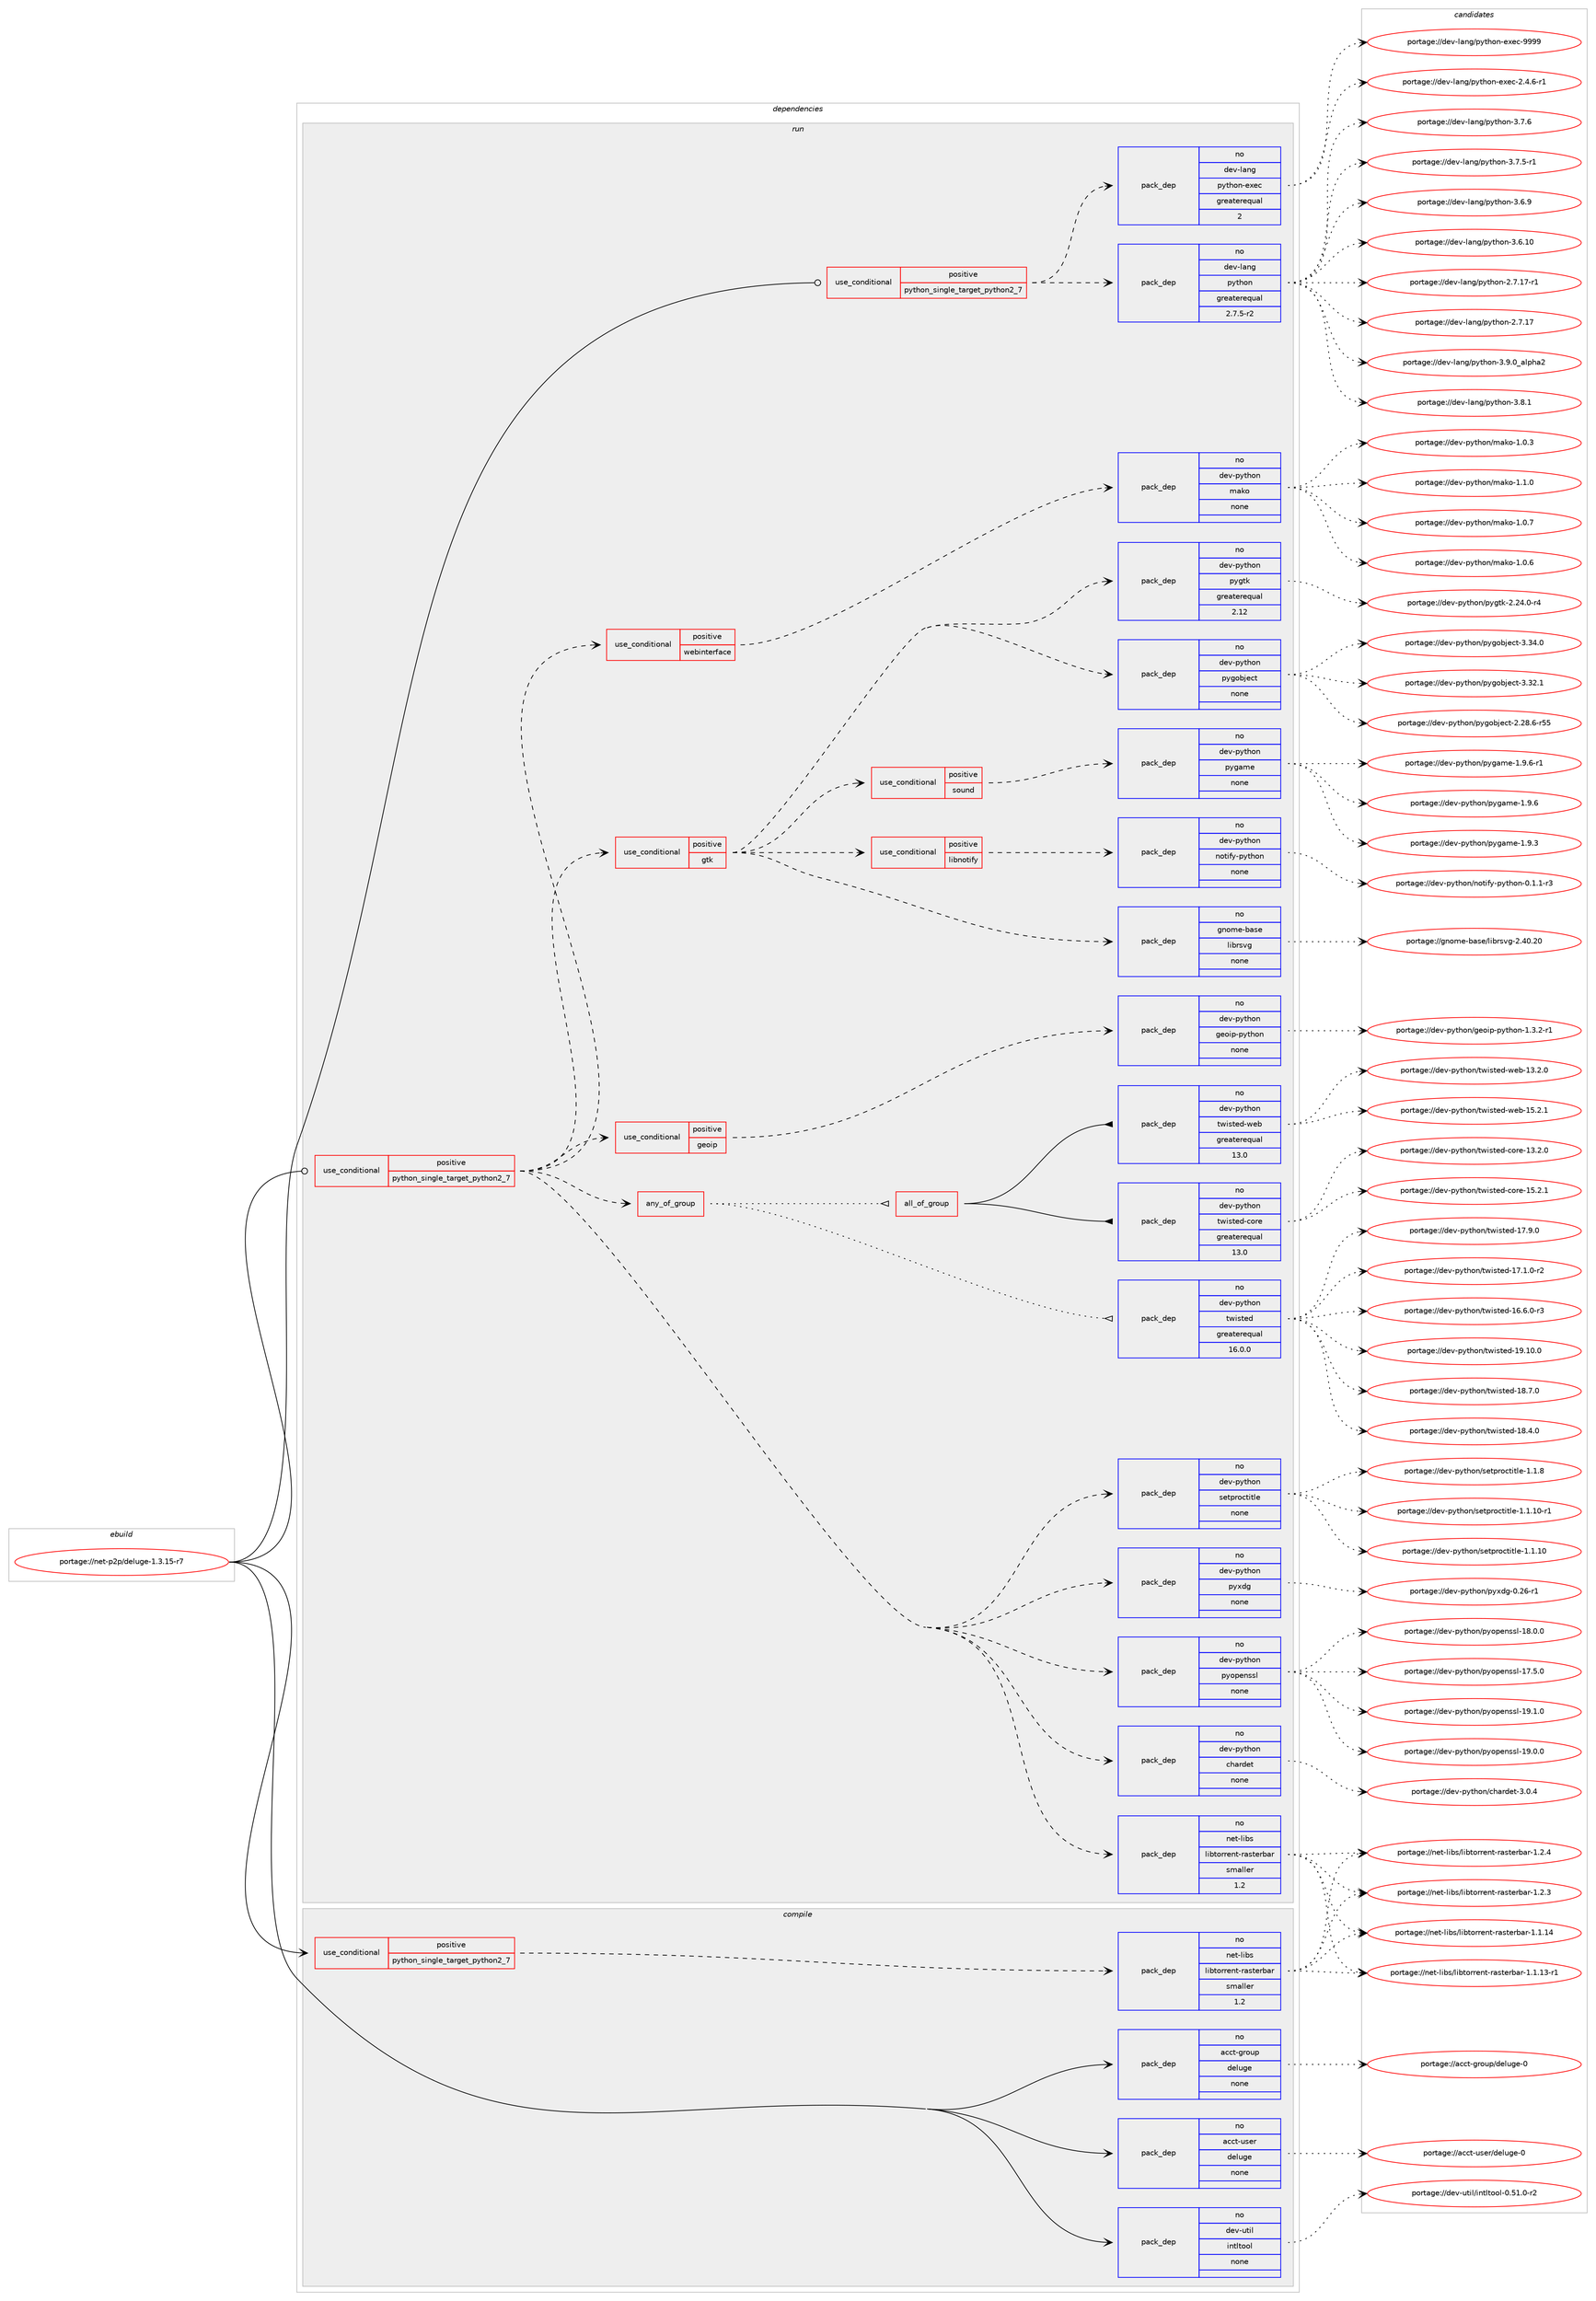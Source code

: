 digraph prolog {

# *************
# Graph options
# *************

newrank=true;
concentrate=true;
compound=true;
graph [rankdir=LR,fontname=Helvetica,fontsize=10,ranksep=1.5];#, ranksep=2.5, nodesep=0.2];
edge  [arrowhead=vee];
node  [fontname=Helvetica,fontsize=10];

# **********
# The ebuild
# **********

subgraph cluster_leftcol {
color=gray;
rank=same;
label=<<i>ebuild</i>>;
id [label="portage://net-p2p/deluge-1.3.15-r7", color=red, width=4, href="../net-p2p/deluge-1.3.15-r7.svg"];
}

# ****************
# The dependencies
# ****************

subgraph cluster_midcol {
color=gray;
label=<<i>dependencies</i>>;
subgraph cluster_compile {
fillcolor="#eeeeee";
style=filled;
label=<<i>compile</i>>;
subgraph cond24657 {
dependency120825 [label=<<TABLE BORDER="0" CELLBORDER="1" CELLSPACING="0" CELLPADDING="4"><TR><TD ROWSPAN="3" CELLPADDING="10">use_conditional</TD></TR><TR><TD>positive</TD></TR><TR><TD>python_single_target_python2_7</TD></TR></TABLE>>, shape=none, color=red];
subgraph pack94204 {
dependency120826 [label=<<TABLE BORDER="0" CELLBORDER="1" CELLSPACING="0" CELLPADDING="4" WIDTH="220"><TR><TD ROWSPAN="6" CELLPADDING="30">pack_dep</TD></TR><TR><TD WIDTH="110">no</TD></TR><TR><TD>net-libs</TD></TR><TR><TD>libtorrent-rasterbar</TD></TR><TR><TD>smaller</TD></TR><TR><TD>1.2</TD></TR></TABLE>>, shape=none, color=blue];
}
dependency120825:e -> dependency120826:w [weight=20,style="dashed",arrowhead="vee"];
}
id:e -> dependency120825:w [weight=20,style="solid",arrowhead="vee"];
subgraph pack94205 {
dependency120827 [label=<<TABLE BORDER="0" CELLBORDER="1" CELLSPACING="0" CELLPADDING="4" WIDTH="220"><TR><TD ROWSPAN="6" CELLPADDING="30">pack_dep</TD></TR><TR><TD WIDTH="110">no</TD></TR><TR><TD>acct-group</TD></TR><TR><TD>deluge</TD></TR><TR><TD>none</TD></TR><TR><TD></TD></TR></TABLE>>, shape=none, color=blue];
}
id:e -> dependency120827:w [weight=20,style="solid",arrowhead="vee"];
subgraph pack94206 {
dependency120828 [label=<<TABLE BORDER="0" CELLBORDER="1" CELLSPACING="0" CELLPADDING="4" WIDTH="220"><TR><TD ROWSPAN="6" CELLPADDING="30">pack_dep</TD></TR><TR><TD WIDTH="110">no</TD></TR><TR><TD>acct-user</TD></TR><TR><TD>deluge</TD></TR><TR><TD>none</TD></TR><TR><TD></TD></TR></TABLE>>, shape=none, color=blue];
}
id:e -> dependency120828:w [weight=20,style="solid",arrowhead="vee"];
subgraph pack94207 {
dependency120829 [label=<<TABLE BORDER="0" CELLBORDER="1" CELLSPACING="0" CELLPADDING="4" WIDTH="220"><TR><TD ROWSPAN="6" CELLPADDING="30">pack_dep</TD></TR><TR><TD WIDTH="110">no</TD></TR><TR><TD>dev-util</TD></TR><TR><TD>intltool</TD></TR><TR><TD>none</TD></TR><TR><TD></TD></TR></TABLE>>, shape=none, color=blue];
}
id:e -> dependency120829:w [weight=20,style="solid",arrowhead="vee"];
}
subgraph cluster_compileandrun {
fillcolor="#eeeeee";
style=filled;
label=<<i>compile and run</i>>;
}
subgraph cluster_run {
fillcolor="#eeeeee";
style=filled;
label=<<i>run</i>>;
subgraph cond24658 {
dependency120830 [label=<<TABLE BORDER="0" CELLBORDER="1" CELLSPACING="0" CELLPADDING="4"><TR><TD ROWSPAN="3" CELLPADDING="10">use_conditional</TD></TR><TR><TD>positive</TD></TR><TR><TD>python_single_target_python2_7</TD></TR></TABLE>>, shape=none, color=red];
subgraph pack94208 {
dependency120831 [label=<<TABLE BORDER="0" CELLBORDER="1" CELLSPACING="0" CELLPADDING="4" WIDTH="220"><TR><TD ROWSPAN="6" CELLPADDING="30">pack_dep</TD></TR><TR><TD WIDTH="110">no</TD></TR><TR><TD>dev-lang</TD></TR><TR><TD>python</TD></TR><TR><TD>greaterequal</TD></TR><TR><TD>2.7.5-r2</TD></TR></TABLE>>, shape=none, color=blue];
}
dependency120830:e -> dependency120831:w [weight=20,style="dashed",arrowhead="vee"];
subgraph pack94209 {
dependency120832 [label=<<TABLE BORDER="0" CELLBORDER="1" CELLSPACING="0" CELLPADDING="4" WIDTH="220"><TR><TD ROWSPAN="6" CELLPADDING="30">pack_dep</TD></TR><TR><TD WIDTH="110">no</TD></TR><TR><TD>dev-lang</TD></TR><TR><TD>python-exec</TD></TR><TR><TD>greaterequal</TD></TR><TR><TD>2</TD></TR></TABLE>>, shape=none, color=blue];
}
dependency120830:e -> dependency120832:w [weight=20,style="dashed",arrowhead="vee"];
}
id:e -> dependency120830:w [weight=20,style="solid",arrowhead="odot"];
subgraph cond24659 {
dependency120833 [label=<<TABLE BORDER="0" CELLBORDER="1" CELLSPACING="0" CELLPADDING="4"><TR><TD ROWSPAN="3" CELLPADDING="10">use_conditional</TD></TR><TR><TD>positive</TD></TR><TR><TD>python_single_target_python2_7</TD></TR></TABLE>>, shape=none, color=red];
subgraph pack94210 {
dependency120834 [label=<<TABLE BORDER="0" CELLBORDER="1" CELLSPACING="0" CELLPADDING="4" WIDTH="220"><TR><TD ROWSPAN="6" CELLPADDING="30">pack_dep</TD></TR><TR><TD WIDTH="110">no</TD></TR><TR><TD>net-libs</TD></TR><TR><TD>libtorrent-rasterbar</TD></TR><TR><TD>smaller</TD></TR><TR><TD>1.2</TD></TR></TABLE>>, shape=none, color=blue];
}
dependency120833:e -> dependency120834:w [weight=20,style="dashed",arrowhead="vee"];
subgraph pack94211 {
dependency120835 [label=<<TABLE BORDER="0" CELLBORDER="1" CELLSPACING="0" CELLPADDING="4" WIDTH="220"><TR><TD ROWSPAN="6" CELLPADDING="30">pack_dep</TD></TR><TR><TD WIDTH="110">no</TD></TR><TR><TD>dev-python</TD></TR><TR><TD>chardet</TD></TR><TR><TD>none</TD></TR><TR><TD></TD></TR></TABLE>>, shape=none, color=blue];
}
dependency120833:e -> dependency120835:w [weight=20,style="dashed",arrowhead="vee"];
subgraph pack94212 {
dependency120836 [label=<<TABLE BORDER="0" CELLBORDER="1" CELLSPACING="0" CELLPADDING="4" WIDTH="220"><TR><TD ROWSPAN="6" CELLPADDING="30">pack_dep</TD></TR><TR><TD WIDTH="110">no</TD></TR><TR><TD>dev-python</TD></TR><TR><TD>pyopenssl</TD></TR><TR><TD>none</TD></TR><TR><TD></TD></TR></TABLE>>, shape=none, color=blue];
}
dependency120833:e -> dependency120836:w [weight=20,style="dashed",arrowhead="vee"];
subgraph pack94213 {
dependency120837 [label=<<TABLE BORDER="0" CELLBORDER="1" CELLSPACING="0" CELLPADDING="4" WIDTH="220"><TR><TD ROWSPAN="6" CELLPADDING="30">pack_dep</TD></TR><TR><TD WIDTH="110">no</TD></TR><TR><TD>dev-python</TD></TR><TR><TD>pyxdg</TD></TR><TR><TD>none</TD></TR><TR><TD></TD></TR></TABLE>>, shape=none, color=blue];
}
dependency120833:e -> dependency120837:w [weight=20,style="dashed",arrowhead="vee"];
subgraph pack94214 {
dependency120838 [label=<<TABLE BORDER="0" CELLBORDER="1" CELLSPACING="0" CELLPADDING="4" WIDTH="220"><TR><TD ROWSPAN="6" CELLPADDING="30">pack_dep</TD></TR><TR><TD WIDTH="110">no</TD></TR><TR><TD>dev-python</TD></TR><TR><TD>setproctitle</TD></TR><TR><TD>none</TD></TR><TR><TD></TD></TR></TABLE>>, shape=none, color=blue];
}
dependency120833:e -> dependency120838:w [weight=20,style="dashed",arrowhead="vee"];
subgraph any1861 {
dependency120839 [label=<<TABLE BORDER="0" CELLBORDER="1" CELLSPACING="0" CELLPADDING="4"><TR><TD CELLPADDING="10">any_of_group</TD></TR></TABLE>>, shape=none, color=red];subgraph pack94215 {
dependency120840 [label=<<TABLE BORDER="0" CELLBORDER="1" CELLSPACING="0" CELLPADDING="4" WIDTH="220"><TR><TD ROWSPAN="6" CELLPADDING="30">pack_dep</TD></TR><TR><TD WIDTH="110">no</TD></TR><TR><TD>dev-python</TD></TR><TR><TD>twisted</TD></TR><TR><TD>greaterequal</TD></TR><TR><TD>16.0.0</TD></TR></TABLE>>, shape=none, color=blue];
}
dependency120839:e -> dependency120840:w [weight=20,style="dotted",arrowhead="oinv"];
subgraph all106 {
dependency120841 [label=<<TABLE BORDER="0" CELLBORDER="1" CELLSPACING="0" CELLPADDING="4"><TR><TD CELLPADDING="10">all_of_group</TD></TR></TABLE>>, shape=none, color=red];subgraph pack94216 {
dependency120842 [label=<<TABLE BORDER="0" CELLBORDER="1" CELLSPACING="0" CELLPADDING="4" WIDTH="220"><TR><TD ROWSPAN="6" CELLPADDING="30">pack_dep</TD></TR><TR><TD WIDTH="110">no</TD></TR><TR><TD>dev-python</TD></TR><TR><TD>twisted-core</TD></TR><TR><TD>greaterequal</TD></TR><TR><TD>13.0</TD></TR></TABLE>>, shape=none, color=blue];
}
dependency120841:e -> dependency120842:w [weight=20,style="solid",arrowhead="inv"];
subgraph pack94217 {
dependency120843 [label=<<TABLE BORDER="0" CELLBORDER="1" CELLSPACING="0" CELLPADDING="4" WIDTH="220"><TR><TD ROWSPAN="6" CELLPADDING="30">pack_dep</TD></TR><TR><TD WIDTH="110">no</TD></TR><TR><TD>dev-python</TD></TR><TR><TD>twisted-web</TD></TR><TR><TD>greaterequal</TD></TR><TR><TD>13.0</TD></TR></TABLE>>, shape=none, color=blue];
}
dependency120841:e -> dependency120843:w [weight=20,style="solid",arrowhead="inv"];
}
dependency120839:e -> dependency120841:w [weight=20,style="dotted",arrowhead="oinv"];
}
dependency120833:e -> dependency120839:w [weight=20,style="dashed",arrowhead="vee"];
subgraph cond24660 {
dependency120844 [label=<<TABLE BORDER="0" CELLBORDER="1" CELLSPACING="0" CELLPADDING="4"><TR><TD ROWSPAN="3" CELLPADDING="10">use_conditional</TD></TR><TR><TD>positive</TD></TR><TR><TD>geoip</TD></TR></TABLE>>, shape=none, color=red];
subgraph pack94218 {
dependency120845 [label=<<TABLE BORDER="0" CELLBORDER="1" CELLSPACING="0" CELLPADDING="4" WIDTH="220"><TR><TD ROWSPAN="6" CELLPADDING="30">pack_dep</TD></TR><TR><TD WIDTH="110">no</TD></TR><TR><TD>dev-python</TD></TR><TR><TD>geoip-python</TD></TR><TR><TD>none</TD></TR><TR><TD></TD></TR></TABLE>>, shape=none, color=blue];
}
dependency120844:e -> dependency120845:w [weight=20,style="dashed",arrowhead="vee"];
}
dependency120833:e -> dependency120844:w [weight=20,style="dashed",arrowhead="vee"];
subgraph cond24661 {
dependency120846 [label=<<TABLE BORDER="0" CELLBORDER="1" CELLSPACING="0" CELLPADDING="4"><TR><TD ROWSPAN="3" CELLPADDING="10">use_conditional</TD></TR><TR><TD>positive</TD></TR><TR><TD>gtk</TD></TR></TABLE>>, shape=none, color=red];
subgraph cond24662 {
dependency120847 [label=<<TABLE BORDER="0" CELLBORDER="1" CELLSPACING="0" CELLPADDING="4"><TR><TD ROWSPAN="3" CELLPADDING="10">use_conditional</TD></TR><TR><TD>positive</TD></TR><TR><TD>sound</TD></TR></TABLE>>, shape=none, color=red];
subgraph pack94219 {
dependency120848 [label=<<TABLE BORDER="0" CELLBORDER="1" CELLSPACING="0" CELLPADDING="4" WIDTH="220"><TR><TD ROWSPAN="6" CELLPADDING="30">pack_dep</TD></TR><TR><TD WIDTH="110">no</TD></TR><TR><TD>dev-python</TD></TR><TR><TD>pygame</TD></TR><TR><TD>none</TD></TR><TR><TD></TD></TR></TABLE>>, shape=none, color=blue];
}
dependency120847:e -> dependency120848:w [weight=20,style="dashed",arrowhead="vee"];
}
dependency120846:e -> dependency120847:w [weight=20,style="dashed",arrowhead="vee"];
subgraph pack94220 {
dependency120849 [label=<<TABLE BORDER="0" CELLBORDER="1" CELLSPACING="0" CELLPADDING="4" WIDTH="220"><TR><TD ROWSPAN="6" CELLPADDING="30">pack_dep</TD></TR><TR><TD WIDTH="110">no</TD></TR><TR><TD>dev-python</TD></TR><TR><TD>pygobject</TD></TR><TR><TD>none</TD></TR><TR><TD></TD></TR></TABLE>>, shape=none, color=blue];
}
dependency120846:e -> dependency120849:w [weight=20,style="dashed",arrowhead="vee"];
subgraph pack94221 {
dependency120850 [label=<<TABLE BORDER="0" CELLBORDER="1" CELLSPACING="0" CELLPADDING="4" WIDTH="220"><TR><TD ROWSPAN="6" CELLPADDING="30">pack_dep</TD></TR><TR><TD WIDTH="110">no</TD></TR><TR><TD>dev-python</TD></TR><TR><TD>pygtk</TD></TR><TR><TD>greaterequal</TD></TR><TR><TD>2.12</TD></TR></TABLE>>, shape=none, color=blue];
}
dependency120846:e -> dependency120850:w [weight=20,style="dashed",arrowhead="vee"];
subgraph pack94222 {
dependency120851 [label=<<TABLE BORDER="0" CELLBORDER="1" CELLSPACING="0" CELLPADDING="4" WIDTH="220"><TR><TD ROWSPAN="6" CELLPADDING="30">pack_dep</TD></TR><TR><TD WIDTH="110">no</TD></TR><TR><TD>gnome-base</TD></TR><TR><TD>librsvg</TD></TR><TR><TD>none</TD></TR><TR><TD></TD></TR></TABLE>>, shape=none, color=blue];
}
dependency120846:e -> dependency120851:w [weight=20,style="dashed",arrowhead="vee"];
subgraph cond24663 {
dependency120852 [label=<<TABLE BORDER="0" CELLBORDER="1" CELLSPACING="0" CELLPADDING="4"><TR><TD ROWSPAN="3" CELLPADDING="10">use_conditional</TD></TR><TR><TD>positive</TD></TR><TR><TD>libnotify</TD></TR></TABLE>>, shape=none, color=red];
subgraph pack94223 {
dependency120853 [label=<<TABLE BORDER="0" CELLBORDER="1" CELLSPACING="0" CELLPADDING="4" WIDTH="220"><TR><TD ROWSPAN="6" CELLPADDING="30">pack_dep</TD></TR><TR><TD WIDTH="110">no</TD></TR><TR><TD>dev-python</TD></TR><TR><TD>notify-python</TD></TR><TR><TD>none</TD></TR><TR><TD></TD></TR></TABLE>>, shape=none, color=blue];
}
dependency120852:e -> dependency120853:w [weight=20,style="dashed",arrowhead="vee"];
}
dependency120846:e -> dependency120852:w [weight=20,style="dashed",arrowhead="vee"];
}
dependency120833:e -> dependency120846:w [weight=20,style="dashed",arrowhead="vee"];
subgraph cond24664 {
dependency120854 [label=<<TABLE BORDER="0" CELLBORDER="1" CELLSPACING="0" CELLPADDING="4"><TR><TD ROWSPAN="3" CELLPADDING="10">use_conditional</TD></TR><TR><TD>positive</TD></TR><TR><TD>webinterface</TD></TR></TABLE>>, shape=none, color=red];
subgraph pack94224 {
dependency120855 [label=<<TABLE BORDER="0" CELLBORDER="1" CELLSPACING="0" CELLPADDING="4" WIDTH="220"><TR><TD ROWSPAN="6" CELLPADDING="30">pack_dep</TD></TR><TR><TD WIDTH="110">no</TD></TR><TR><TD>dev-python</TD></TR><TR><TD>mako</TD></TR><TR><TD>none</TD></TR><TR><TD></TD></TR></TABLE>>, shape=none, color=blue];
}
dependency120854:e -> dependency120855:w [weight=20,style="dashed",arrowhead="vee"];
}
dependency120833:e -> dependency120854:w [weight=20,style="dashed",arrowhead="vee"];
}
id:e -> dependency120833:w [weight=20,style="solid",arrowhead="odot"];
}
}

# **************
# The candidates
# **************

subgraph cluster_choices {
rank=same;
color=gray;
label=<<i>candidates</i>>;

subgraph choice94204 {
color=black;
nodesep=1;
choice1101011164510810598115471081059811611111411410111011645114971151161011149897114454946504652 [label="portage://net-libs/libtorrent-rasterbar-1.2.4", color=red, width=4,href="../net-libs/libtorrent-rasterbar-1.2.4.svg"];
choice1101011164510810598115471081059811611111411410111011645114971151161011149897114454946504651 [label="portage://net-libs/libtorrent-rasterbar-1.2.3", color=red, width=4,href="../net-libs/libtorrent-rasterbar-1.2.3.svg"];
choice110101116451081059811547108105981161111141141011101164511497115116101114989711445494649464952 [label="portage://net-libs/libtorrent-rasterbar-1.1.14", color=red, width=4,href="../net-libs/libtorrent-rasterbar-1.1.14.svg"];
choice1101011164510810598115471081059811611111411410111011645114971151161011149897114454946494649514511449 [label="portage://net-libs/libtorrent-rasterbar-1.1.13-r1", color=red, width=4,href="../net-libs/libtorrent-rasterbar-1.1.13-r1.svg"];
dependency120826:e -> choice1101011164510810598115471081059811611111411410111011645114971151161011149897114454946504652:w [style=dotted,weight="100"];
dependency120826:e -> choice1101011164510810598115471081059811611111411410111011645114971151161011149897114454946504651:w [style=dotted,weight="100"];
dependency120826:e -> choice110101116451081059811547108105981161111141141011101164511497115116101114989711445494649464952:w [style=dotted,weight="100"];
dependency120826:e -> choice1101011164510810598115471081059811611111411410111011645114971151161011149897114454946494649514511449:w [style=dotted,weight="100"];
}
subgraph choice94205 {
color=black;
nodesep=1;
choice97999911645103114111117112471001011081171031014548 [label="portage://acct-group/deluge-0", color=red, width=4,href="../acct-group/deluge-0.svg"];
dependency120827:e -> choice97999911645103114111117112471001011081171031014548:w [style=dotted,weight="100"];
}
subgraph choice94206 {
color=black;
nodesep=1;
choice97999911645117115101114471001011081171031014548 [label="portage://acct-user/deluge-0", color=red, width=4,href="../acct-user/deluge-0.svg"];
dependency120828:e -> choice97999911645117115101114471001011081171031014548:w [style=dotted,weight="100"];
}
subgraph choice94207 {
color=black;
nodesep=1;
choice1001011184511711610510847105110116108116111111108454846534946484511450 [label="portage://dev-util/intltool-0.51.0-r2", color=red, width=4,href="../dev-util/intltool-0.51.0-r2.svg"];
dependency120829:e -> choice1001011184511711610510847105110116108116111111108454846534946484511450:w [style=dotted,weight="100"];
}
subgraph choice94208 {
color=black;
nodesep=1;
choice10010111845108971101034711212111610411111045514657464895971081121049750 [label="portage://dev-lang/python-3.9.0_alpha2", color=red, width=4,href="../dev-lang/python-3.9.0_alpha2.svg"];
choice100101118451089711010347112121116104111110455146564649 [label="portage://dev-lang/python-3.8.1", color=red, width=4,href="../dev-lang/python-3.8.1.svg"];
choice100101118451089711010347112121116104111110455146554654 [label="portage://dev-lang/python-3.7.6", color=red, width=4,href="../dev-lang/python-3.7.6.svg"];
choice1001011184510897110103471121211161041111104551465546534511449 [label="portage://dev-lang/python-3.7.5-r1", color=red, width=4,href="../dev-lang/python-3.7.5-r1.svg"];
choice100101118451089711010347112121116104111110455146544657 [label="portage://dev-lang/python-3.6.9", color=red, width=4,href="../dev-lang/python-3.6.9.svg"];
choice10010111845108971101034711212111610411111045514654464948 [label="portage://dev-lang/python-3.6.10", color=red, width=4,href="../dev-lang/python-3.6.10.svg"];
choice100101118451089711010347112121116104111110455046554649554511449 [label="portage://dev-lang/python-2.7.17-r1", color=red, width=4,href="../dev-lang/python-2.7.17-r1.svg"];
choice10010111845108971101034711212111610411111045504655464955 [label="portage://dev-lang/python-2.7.17", color=red, width=4,href="../dev-lang/python-2.7.17.svg"];
dependency120831:e -> choice10010111845108971101034711212111610411111045514657464895971081121049750:w [style=dotted,weight="100"];
dependency120831:e -> choice100101118451089711010347112121116104111110455146564649:w [style=dotted,weight="100"];
dependency120831:e -> choice100101118451089711010347112121116104111110455146554654:w [style=dotted,weight="100"];
dependency120831:e -> choice1001011184510897110103471121211161041111104551465546534511449:w [style=dotted,weight="100"];
dependency120831:e -> choice100101118451089711010347112121116104111110455146544657:w [style=dotted,weight="100"];
dependency120831:e -> choice10010111845108971101034711212111610411111045514654464948:w [style=dotted,weight="100"];
dependency120831:e -> choice100101118451089711010347112121116104111110455046554649554511449:w [style=dotted,weight="100"];
dependency120831:e -> choice10010111845108971101034711212111610411111045504655464955:w [style=dotted,weight="100"];
}
subgraph choice94209 {
color=black;
nodesep=1;
choice10010111845108971101034711212111610411111045101120101994557575757 [label="portage://dev-lang/python-exec-9999", color=red, width=4,href="../dev-lang/python-exec-9999.svg"];
choice10010111845108971101034711212111610411111045101120101994550465246544511449 [label="portage://dev-lang/python-exec-2.4.6-r1", color=red, width=4,href="../dev-lang/python-exec-2.4.6-r1.svg"];
dependency120832:e -> choice10010111845108971101034711212111610411111045101120101994557575757:w [style=dotted,weight="100"];
dependency120832:e -> choice10010111845108971101034711212111610411111045101120101994550465246544511449:w [style=dotted,weight="100"];
}
subgraph choice94210 {
color=black;
nodesep=1;
choice1101011164510810598115471081059811611111411410111011645114971151161011149897114454946504652 [label="portage://net-libs/libtorrent-rasterbar-1.2.4", color=red, width=4,href="../net-libs/libtorrent-rasterbar-1.2.4.svg"];
choice1101011164510810598115471081059811611111411410111011645114971151161011149897114454946504651 [label="portage://net-libs/libtorrent-rasterbar-1.2.3", color=red, width=4,href="../net-libs/libtorrent-rasterbar-1.2.3.svg"];
choice110101116451081059811547108105981161111141141011101164511497115116101114989711445494649464952 [label="portage://net-libs/libtorrent-rasterbar-1.1.14", color=red, width=4,href="../net-libs/libtorrent-rasterbar-1.1.14.svg"];
choice1101011164510810598115471081059811611111411410111011645114971151161011149897114454946494649514511449 [label="portage://net-libs/libtorrent-rasterbar-1.1.13-r1", color=red, width=4,href="../net-libs/libtorrent-rasterbar-1.1.13-r1.svg"];
dependency120834:e -> choice1101011164510810598115471081059811611111411410111011645114971151161011149897114454946504652:w [style=dotted,weight="100"];
dependency120834:e -> choice1101011164510810598115471081059811611111411410111011645114971151161011149897114454946504651:w [style=dotted,weight="100"];
dependency120834:e -> choice110101116451081059811547108105981161111141141011101164511497115116101114989711445494649464952:w [style=dotted,weight="100"];
dependency120834:e -> choice1101011164510810598115471081059811611111411410111011645114971151161011149897114454946494649514511449:w [style=dotted,weight="100"];
}
subgraph choice94211 {
color=black;
nodesep=1;
choice10010111845112121116104111110479910497114100101116455146484652 [label="portage://dev-python/chardet-3.0.4", color=red, width=4,href="../dev-python/chardet-3.0.4.svg"];
dependency120835:e -> choice10010111845112121116104111110479910497114100101116455146484652:w [style=dotted,weight="100"];
}
subgraph choice94212 {
color=black;
nodesep=1;
choice100101118451121211161041111104711212111111210111011511510845495746494648 [label="portage://dev-python/pyopenssl-19.1.0", color=red, width=4,href="../dev-python/pyopenssl-19.1.0.svg"];
choice100101118451121211161041111104711212111111210111011511510845495746484648 [label="portage://dev-python/pyopenssl-19.0.0", color=red, width=4,href="../dev-python/pyopenssl-19.0.0.svg"];
choice100101118451121211161041111104711212111111210111011511510845495646484648 [label="portage://dev-python/pyopenssl-18.0.0", color=red, width=4,href="../dev-python/pyopenssl-18.0.0.svg"];
choice100101118451121211161041111104711212111111210111011511510845495546534648 [label="portage://dev-python/pyopenssl-17.5.0", color=red, width=4,href="../dev-python/pyopenssl-17.5.0.svg"];
dependency120836:e -> choice100101118451121211161041111104711212111111210111011511510845495746494648:w [style=dotted,weight="100"];
dependency120836:e -> choice100101118451121211161041111104711212111111210111011511510845495746484648:w [style=dotted,weight="100"];
dependency120836:e -> choice100101118451121211161041111104711212111111210111011511510845495646484648:w [style=dotted,weight="100"];
dependency120836:e -> choice100101118451121211161041111104711212111111210111011511510845495546534648:w [style=dotted,weight="100"];
}
subgraph choice94213 {
color=black;
nodesep=1;
choice100101118451121211161041111104711212112010010345484650544511449 [label="portage://dev-python/pyxdg-0.26-r1", color=red, width=4,href="../dev-python/pyxdg-0.26-r1.svg"];
dependency120837:e -> choice100101118451121211161041111104711212112010010345484650544511449:w [style=dotted,weight="100"];
}
subgraph choice94214 {
color=black;
nodesep=1;
choice100101118451121211161041111104711510111611211411199116105116108101454946494656 [label="portage://dev-python/setproctitle-1.1.8", color=red, width=4,href="../dev-python/setproctitle-1.1.8.svg"];
choice100101118451121211161041111104711510111611211411199116105116108101454946494649484511449 [label="portage://dev-python/setproctitle-1.1.10-r1", color=red, width=4,href="../dev-python/setproctitle-1.1.10-r1.svg"];
choice10010111845112121116104111110471151011161121141119911610511610810145494649464948 [label="portage://dev-python/setproctitle-1.1.10", color=red, width=4,href="../dev-python/setproctitle-1.1.10.svg"];
dependency120838:e -> choice100101118451121211161041111104711510111611211411199116105116108101454946494656:w [style=dotted,weight="100"];
dependency120838:e -> choice100101118451121211161041111104711510111611211411199116105116108101454946494649484511449:w [style=dotted,weight="100"];
dependency120838:e -> choice10010111845112121116104111110471151011161121141119911610511610810145494649464948:w [style=dotted,weight="100"];
}
subgraph choice94215 {
color=black;
nodesep=1;
choice10010111845112121116104111110471161191051151161011004549574649484648 [label="portage://dev-python/twisted-19.10.0", color=red, width=4,href="../dev-python/twisted-19.10.0.svg"];
choice100101118451121211161041111104711611910511511610110045495646554648 [label="portage://dev-python/twisted-18.7.0", color=red, width=4,href="../dev-python/twisted-18.7.0.svg"];
choice100101118451121211161041111104711611910511511610110045495646524648 [label="portage://dev-python/twisted-18.4.0", color=red, width=4,href="../dev-python/twisted-18.4.0.svg"];
choice100101118451121211161041111104711611910511511610110045495546574648 [label="portage://dev-python/twisted-17.9.0", color=red, width=4,href="../dev-python/twisted-17.9.0.svg"];
choice1001011184511212111610411111047116119105115116101100454955464946484511450 [label="portage://dev-python/twisted-17.1.0-r2", color=red, width=4,href="../dev-python/twisted-17.1.0-r2.svg"];
choice1001011184511212111610411111047116119105115116101100454954465446484511451 [label="portage://dev-python/twisted-16.6.0-r3", color=red, width=4,href="../dev-python/twisted-16.6.0-r3.svg"];
dependency120840:e -> choice10010111845112121116104111110471161191051151161011004549574649484648:w [style=dotted,weight="100"];
dependency120840:e -> choice100101118451121211161041111104711611910511511610110045495646554648:w [style=dotted,weight="100"];
dependency120840:e -> choice100101118451121211161041111104711611910511511610110045495646524648:w [style=dotted,weight="100"];
dependency120840:e -> choice100101118451121211161041111104711611910511511610110045495546574648:w [style=dotted,weight="100"];
dependency120840:e -> choice1001011184511212111610411111047116119105115116101100454955464946484511450:w [style=dotted,weight="100"];
dependency120840:e -> choice1001011184511212111610411111047116119105115116101100454954465446484511451:w [style=dotted,weight="100"];
}
subgraph choice94216 {
color=black;
nodesep=1;
choice1001011184511212111610411111047116119105115116101100459911111410145495346504649 [label="portage://dev-python/twisted-core-15.2.1", color=red, width=4,href="../dev-python/twisted-core-15.2.1.svg"];
choice1001011184511212111610411111047116119105115116101100459911111410145495146504648 [label="portage://dev-python/twisted-core-13.2.0", color=red, width=4,href="../dev-python/twisted-core-13.2.0.svg"];
dependency120842:e -> choice1001011184511212111610411111047116119105115116101100459911111410145495346504649:w [style=dotted,weight="100"];
dependency120842:e -> choice1001011184511212111610411111047116119105115116101100459911111410145495146504648:w [style=dotted,weight="100"];
}
subgraph choice94217 {
color=black;
nodesep=1;
choice1001011184511212111610411111047116119105115116101100451191019845495346504649 [label="portage://dev-python/twisted-web-15.2.1", color=red, width=4,href="../dev-python/twisted-web-15.2.1.svg"];
choice1001011184511212111610411111047116119105115116101100451191019845495146504648 [label="portage://dev-python/twisted-web-13.2.0", color=red, width=4,href="../dev-python/twisted-web-13.2.0.svg"];
dependency120843:e -> choice1001011184511212111610411111047116119105115116101100451191019845495346504649:w [style=dotted,weight="100"];
dependency120843:e -> choice1001011184511212111610411111047116119105115116101100451191019845495146504648:w [style=dotted,weight="100"];
}
subgraph choice94218 {
color=black;
nodesep=1;
choice1001011184511212111610411111047103101111105112451121211161041111104549465146504511449 [label="portage://dev-python/geoip-python-1.3.2-r1", color=red, width=4,href="../dev-python/geoip-python-1.3.2-r1.svg"];
dependency120845:e -> choice1001011184511212111610411111047103101111105112451121211161041111104549465146504511449:w [style=dotted,weight="100"];
}
subgraph choice94219 {
color=black;
nodesep=1;
choice1001011184511212111610411111047112121103971091014549465746544511449 [label="portage://dev-python/pygame-1.9.6-r1", color=red, width=4,href="../dev-python/pygame-1.9.6-r1.svg"];
choice100101118451121211161041111104711212110397109101454946574654 [label="portage://dev-python/pygame-1.9.6", color=red, width=4,href="../dev-python/pygame-1.9.6.svg"];
choice100101118451121211161041111104711212110397109101454946574651 [label="portage://dev-python/pygame-1.9.3", color=red, width=4,href="../dev-python/pygame-1.9.3.svg"];
dependency120848:e -> choice1001011184511212111610411111047112121103971091014549465746544511449:w [style=dotted,weight="100"];
dependency120848:e -> choice100101118451121211161041111104711212110397109101454946574654:w [style=dotted,weight="100"];
dependency120848:e -> choice100101118451121211161041111104711212110397109101454946574651:w [style=dotted,weight="100"];
}
subgraph choice94220 {
color=black;
nodesep=1;
choice1001011184511212111610411111047112121103111981061019911645514651524648 [label="portage://dev-python/pygobject-3.34.0", color=red, width=4,href="../dev-python/pygobject-3.34.0.svg"];
choice1001011184511212111610411111047112121103111981061019911645514651504649 [label="portage://dev-python/pygobject-3.32.1", color=red, width=4,href="../dev-python/pygobject-3.32.1.svg"];
choice1001011184511212111610411111047112121103111981061019911645504650564654451145353 [label="portage://dev-python/pygobject-2.28.6-r55", color=red, width=4,href="../dev-python/pygobject-2.28.6-r55.svg"];
dependency120849:e -> choice1001011184511212111610411111047112121103111981061019911645514651524648:w [style=dotted,weight="100"];
dependency120849:e -> choice1001011184511212111610411111047112121103111981061019911645514651504649:w [style=dotted,weight="100"];
dependency120849:e -> choice1001011184511212111610411111047112121103111981061019911645504650564654451145353:w [style=dotted,weight="100"];
}
subgraph choice94221 {
color=black;
nodesep=1;
choice1001011184511212111610411111047112121103116107455046505246484511452 [label="portage://dev-python/pygtk-2.24.0-r4", color=red, width=4,href="../dev-python/pygtk-2.24.0-r4.svg"];
dependency120850:e -> choice1001011184511212111610411111047112121103116107455046505246484511452:w [style=dotted,weight="100"];
}
subgraph choice94222 {
color=black;
nodesep=1;
choice10311011110910145989711510147108105981141151181034550465248465048 [label="portage://gnome-base/librsvg-2.40.20", color=red, width=4,href="../gnome-base/librsvg-2.40.20.svg"];
dependency120851:e -> choice10311011110910145989711510147108105981141151181034550465248465048:w [style=dotted,weight="100"];
}
subgraph choice94223 {
color=black;
nodesep=1;
choice1001011184511212111610411111047110111116105102121451121211161041111104548464946494511451 [label="portage://dev-python/notify-python-0.1.1-r3", color=red, width=4,href="../dev-python/notify-python-0.1.1-r3.svg"];
dependency120853:e -> choice1001011184511212111610411111047110111116105102121451121211161041111104548464946494511451:w [style=dotted,weight="100"];
}
subgraph choice94224 {
color=black;
nodesep=1;
choice100101118451121211161041111104710997107111454946494648 [label="portage://dev-python/mako-1.1.0", color=red, width=4,href="../dev-python/mako-1.1.0.svg"];
choice100101118451121211161041111104710997107111454946484655 [label="portage://dev-python/mako-1.0.7", color=red, width=4,href="../dev-python/mako-1.0.7.svg"];
choice100101118451121211161041111104710997107111454946484654 [label="portage://dev-python/mako-1.0.6", color=red, width=4,href="../dev-python/mako-1.0.6.svg"];
choice100101118451121211161041111104710997107111454946484651 [label="portage://dev-python/mako-1.0.3", color=red, width=4,href="../dev-python/mako-1.0.3.svg"];
dependency120855:e -> choice100101118451121211161041111104710997107111454946494648:w [style=dotted,weight="100"];
dependency120855:e -> choice100101118451121211161041111104710997107111454946484655:w [style=dotted,weight="100"];
dependency120855:e -> choice100101118451121211161041111104710997107111454946484654:w [style=dotted,weight="100"];
dependency120855:e -> choice100101118451121211161041111104710997107111454946484651:w [style=dotted,weight="100"];
}
}

}
